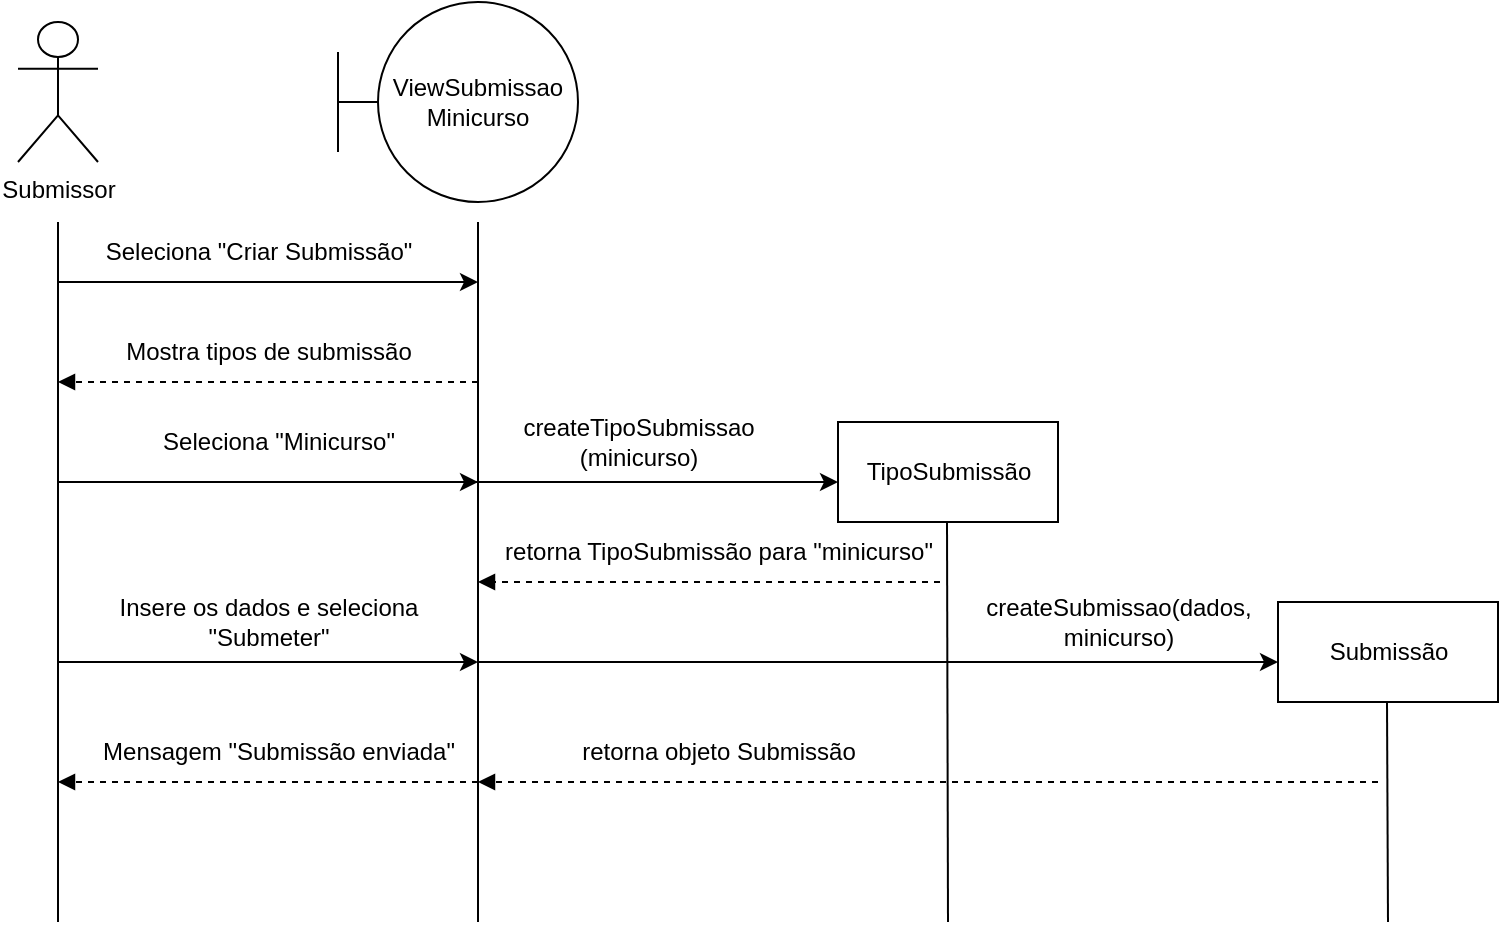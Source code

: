 <mxfile version="20.6.2" type="github">
  <diagram id="ekc1og9A78pFyZE3Uyi7" name="Página-1">
    <mxGraphModel dx="998" dy="540" grid="1" gridSize="10" guides="1" tooltips="1" connect="1" arrows="1" fold="1" page="1" pageScale="1" pageWidth="827" pageHeight="1169" math="0" shadow="0">
      <root>
        <mxCell id="0" />
        <mxCell id="1" parent="0" />
        <mxCell id="l2SYp345RRYpBKZvANww-1" value="Submissor" style="shape=umlActor;verticalLabelPosition=bottom;verticalAlign=top;html=1;outlineConnect=0;" vertex="1" parent="1">
          <mxGeometry x="80" y="20" width="40" height="70" as="geometry" />
        </mxCell>
        <mxCell id="l2SYp345RRYpBKZvANww-2" value="ViewSubmissao&lt;br&gt;Minicurso" style="shape=umlBoundary;whiteSpace=wrap;html=1;" vertex="1" parent="1">
          <mxGeometry x="240" y="10" width="120" height="100" as="geometry" />
        </mxCell>
        <mxCell id="l2SYp345RRYpBKZvANww-3" value="Submissão" style="html=1;" vertex="1" parent="1">
          <mxGeometry x="710" y="310" width="110" height="50" as="geometry" />
        </mxCell>
        <mxCell id="l2SYp345RRYpBKZvANww-4" value="TipoSubmissão" style="html=1;" vertex="1" parent="1">
          <mxGeometry x="490" y="220" width="110" height="50" as="geometry" />
        </mxCell>
        <mxCell id="l2SYp345RRYpBKZvANww-6" value="" style="endArrow=none;html=1;rounded=0;" edge="1" parent="1">
          <mxGeometry width="50" height="50" relative="1" as="geometry">
            <mxPoint x="100" y="470" as="sourcePoint" />
            <mxPoint x="100" y="120" as="targetPoint" />
          </mxGeometry>
        </mxCell>
        <mxCell id="l2SYp345RRYpBKZvANww-7" value="" style="endArrow=none;html=1;rounded=0;" edge="1" parent="1">
          <mxGeometry width="50" height="50" relative="1" as="geometry">
            <mxPoint x="310" y="470" as="sourcePoint" />
            <mxPoint x="310" y="120" as="targetPoint" />
          </mxGeometry>
        </mxCell>
        <mxCell id="l2SYp345RRYpBKZvANww-10" value="" style="endArrow=classic;html=1;rounded=0;" edge="1" parent="1">
          <mxGeometry width="50" height="50" relative="1" as="geometry">
            <mxPoint x="100" y="150" as="sourcePoint" />
            <mxPoint x="310" y="150" as="targetPoint" />
          </mxGeometry>
        </mxCell>
        <mxCell id="l2SYp345RRYpBKZvANww-11" value="" style="html=1;verticalAlign=bottom;labelBackgroundColor=none;endArrow=block;endFill=1;dashed=1;rounded=0;" edge="1" parent="1">
          <mxGeometry width="160" relative="1" as="geometry">
            <mxPoint x="310" y="200" as="sourcePoint" />
            <mxPoint x="100" y="200" as="targetPoint" />
          </mxGeometry>
        </mxCell>
        <mxCell id="l2SYp345RRYpBKZvANww-12" value="Seleciona &quot;Criar Submissão&quot;" style="text;html=1;align=center;verticalAlign=middle;resizable=0;points=[];autosize=1;strokeColor=none;fillColor=none;" vertex="1" parent="1">
          <mxGeometry x="110" y="120" width="180" height="30" as="geometry" />
        </mxCell>
        <mxCell id="l2SYp345RRYpBKZvANww-14" value="Mostra tipos de submissão" style="text;html=1;align=center;verticalAlign=middle;resizable=0;points=[];autosize=1;strokeColor=none;fillColor=none;" vertex="1" parent="1">
          <mxGeometry x="120" y="170" width="170" height="30" as="geometry" />
        </mxCell>
        <mxCell id="l2SYp345RRYpBKZvANww-15" value="" style="endArrow=classic;html=1;rounded=0;" edge="1" parent="1">
          <mxGeometry width="50" height="50" relative="1" as="geometry">
            <mxPoint x="100" y="250" as="sourcePoint" />
            <mxPoint x="310" y="250" as="targetPoint" />
          </mxGeometry>
        </mxCell>
        <mxCell id="l2SYp345RRYpBKZvANww-16" value="Seleciona &quot;Minicurso&quot;" style="text;html=1;align=center;verticalAlign=middle;resizable=0;points=[];autosize=1;strokeColor=none;fillColor=none;" vertex="1" parent="1">
          <mxGeometry x="140" y="215" width="140" height="30" as="geometry" />
        </mxCell>
        <mxCell id="l2SYp345RRYpBKZvANww-17" value="" style="endArrow=classic;html=1;rounded=0;" edge="1" parent="1">
          <mxGeometry width="50" height="50" relative="1" as="geometry">
            <mxPoint x="280" y="250" as="sourcePoint" />
            <mxPoint x="490" y="250" as="targetPoint" />
          </mxGeometry>
        </mxCell>
        <mxCell id="l2SYp345RRYpBKZvANww-18" value="createTipoSubmissao&lt;br&gt;(minicurso)" style="text;html=1;align=center;verticalAlign=middle;resizable=0;points=[];autosize=1;strokeColor=none;fillColor=none;" vertex="1" parent="1">
          <mxGeometry x="320" y="210" width="140" height="40" as="geometry" />
        </mxCell>
        <mxCell id="l2SYp345RRYpBKZvANww-19" value="" style="endArrow=none;html=1;rounded=0;" edge="1" parent="1">
          <mxGeometry width="50" height="50" relative="1" as="geometry">
            <mxPoint x="545" y="470" as="sourcePoint" />
            <mxPoint x="544.5" y="270" as="targetPoint" />
          </mxGeometry>
        </mxCell>
        <mxCell id="l2SYp345RRYpBKZvANww-20" value="" style="html=1;verticalAlign=bottom;labelBackgroundColor=none;endArrow=block;endFill=1;dashed=1;rounded=0;" edge="1" parent="1">
          <mxGeometry width="160" relative="1" as="geometry">
            <mxPoint x="541" y="300" as="sourcePoint" />
            <mxPoint x="310" y="300" as="targetPoint" />
          </mxGeometry>
        </mxCell>
        <mxCell id="l2SYp345RRYpBKZvANww-21" value="retorna TipoSubmissão para &quot;minicurso&quot;" style="text;html=1;align=center;verticalAlign=middle;resizable=0;points=[];autosize=1;strokeColor=none;fillColor=none;" vertex="1" parent="1">
          <mxGeometry x="310" y="270" width="240" height="30" as="geometry" />
        </mxCell>
        <mxCell id="l2SYp345RRYpBKZvANww-22" value="" style="endArrow=classic;html=1;rounded=0;" edge="1" parent="1">
          <mxGeometry width="50" height="50" relative="1" as="geometry">
            <mxPoint x="100" y="340" as="sourcePoint" />
            <mxPoint x="310" y="340" as="targetPoint" />
          </mxGeometry>
        </mxCell>
        <mxCell id="l2SYp345RRYpBKZvANww-23" value="Insere os dados e seleciona &lt;br&gt;&quot;Submeter&quot;" style="text;html=1;align=center;verticalAlign=middle;resizable=0;points=[];autosize=1;strokeColor=none;fillColor=none;" vertex="1" parent="1">
          <mxGeometry x="120" y="300" width="170" height="40" as="geometry" />
        </mxCell>
        <mxCell id="l2SYp345RRYpBKZvANww-25" value="" style="endArrow=classic;html=1;rounded=0;" edge="1" parent="1">
          <mxGeometry width="50" height="50" relative="1" as="geometry">
            <mxPoint x="310" y="340" as="sourcePoint" />
            <mxPoint x="710" y="340" as="targetPoint" />
          </mxGeometry>
        </mxCell>
        <mxCell id="l2SYp345RRYpBKZvANww-26" value="createSubmissao(dados, &lt;br&gt;minicurso)" style="text;html=1;align=center;verticalAlign=middle;resizable=0;points=[];autosize=1;strokeColor=none;fillColor=none;" vertex="1" parent="1">
          <mxGeometry x="550" y="300" width="160" height="40" as="geometry" />
        </mxCell>
        <mxCell id="l2SYp345RRYpBKZvANww-27" value="" style="endArrow=none;html=1;rounded=0;" edge="1" parent="1">
          <mxGeometry width="50" height="50" relative="1" as="geometry">
            <mxPoint x="765" y="470" as="sourcePoint" />
            <mxPoint x="764.5" y="360" as="targetPoint" />
          </mxGeometry>
        </mxCell>
        <mxCell id="l2SYp345RRYpBKZvANww-28" value="" style="html=1;verticalAlign=bottom;labelBackgroundColor=none;endArrow=block;endFill=1;dashed=1;rounded=0;" edge="1" parent="1">
          <mxGeometry width="160" relative="1" as="geometry">
            <mxPoint x="760" y="400" as="sourcePoint" />
            <mxPoint x="310" y="400" as="targetPoint" />
          </mxGeometry>
        </mxCell>
        <mxCell id="l2SYp345RRYpBKZvANww-29" value="retorna objeto Submissão" style="text;html=1;align=center;verticalAlign=middle;resizable=0;points=[];autosize=1;strokeColor=none;fillColor=none;" vertex="1" parent="1">
          <mxGeometry x="350" y="370" width="160" height="30" as="geometry" />
        </mxCell>
        <mxCell id="l2SYp345RRYpBKZvANww-30" value="" style="html=1;verticalAlign=bottom;labelBackgroundColor=none;endArrow=block;endFill=1;dashed=1;rounded=0;" edge="1" parent="1">
          <mxGeometry width="160" relative="1" as="geometry">
            <mxPoint x="310" y="400" as="sourcePoint" />
            <mxPoint x="100" y="400" as="targetPoint" />
          </mxGeometry>
        </mxCell>
        <mxCell id="l2SYp345RRYpBKZvANww-31" value="Mensagem &quot;Submissão enviada&quot;" style="text;html=1;align=center;verticalAlign=middle;resizable=0;points=[];autosize=1;strokeColor=none;fillColor=none;" vertex="1" parent="1">
          <mxGeometry x="110" y="370" width="200" height="30" as="geometry" />
        </mxCell>
      </root>
    </mxGraphModel>
  </diagram>
</mxfile>

